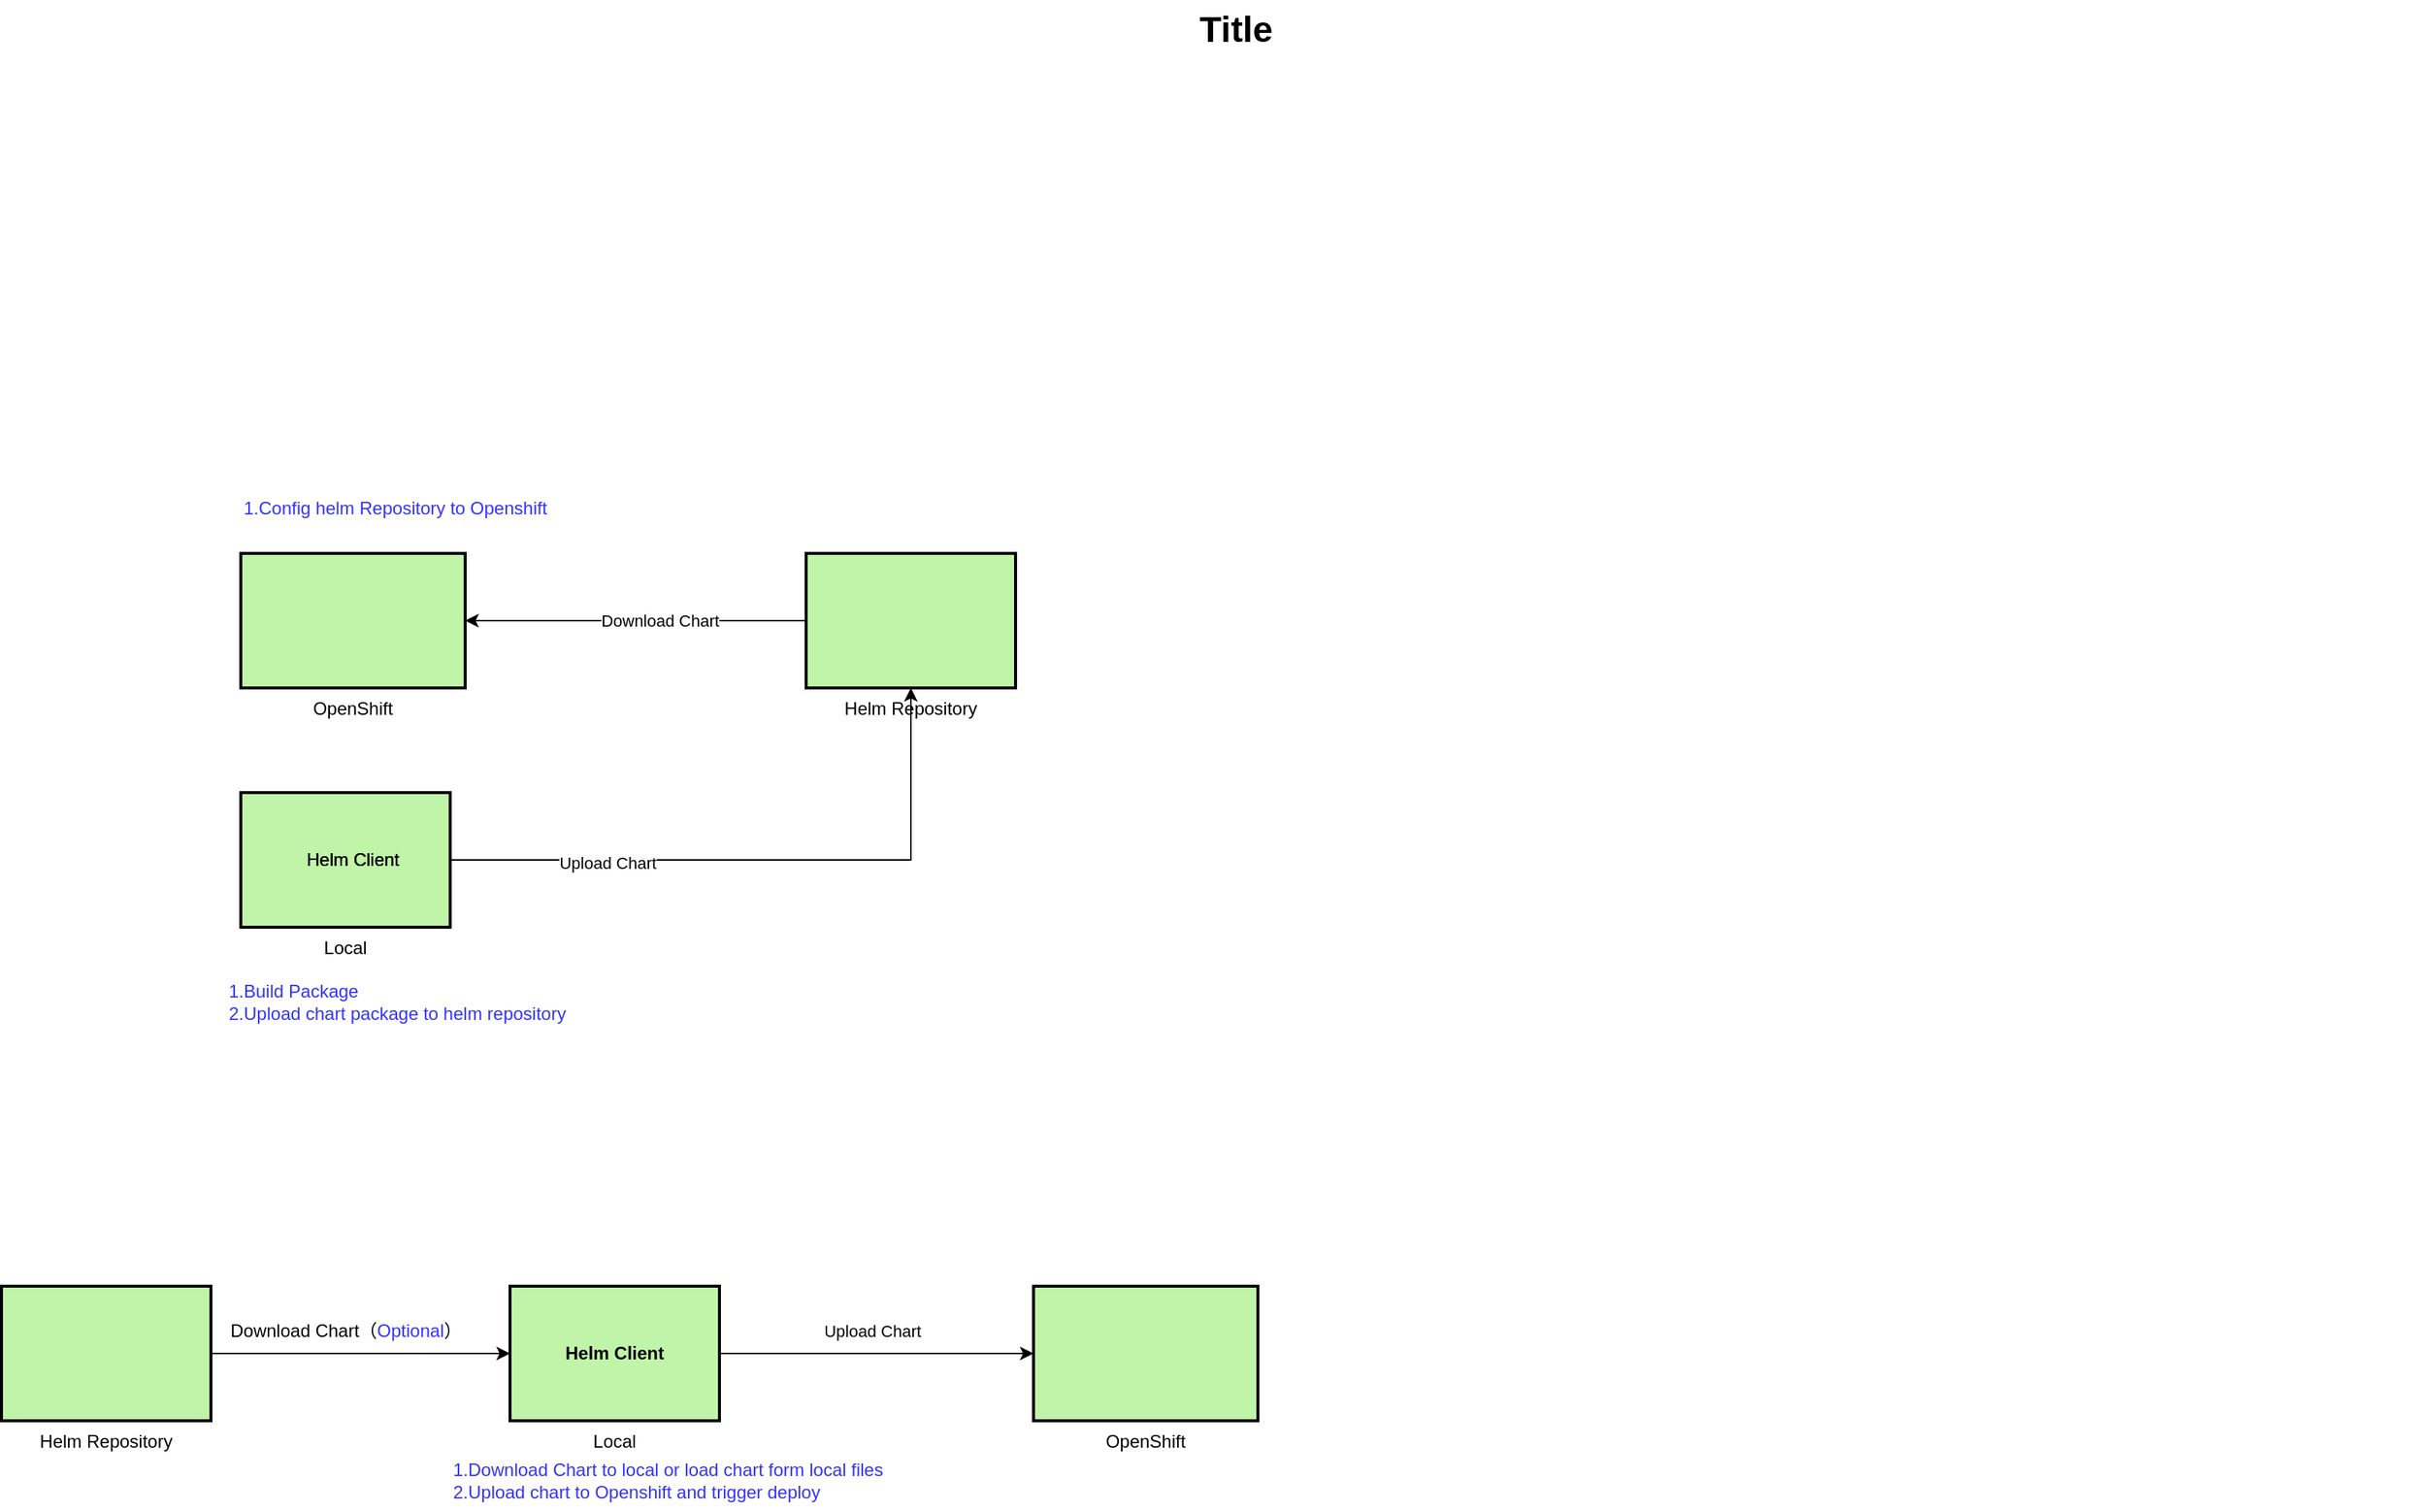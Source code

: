 <mxfile version="18.1.3" type="github">
  <diagram name="Page-1" id="74b105a0-9070-1c63-61bc-23e55f88626e">
    <mxGraphModel dx="1422" dy="786" grid="1" gridSize="10" guides="1" tooltips="1" connect="1" arrows="1" fold="1" page="1" pageScale="1.5" pageWidth="1169" pageHeight="826" background="none" math="0" shadow="0">
      <root>
        <mxCell id="0" style=";html=1;" />
        <mxCell id="1" style=";html=1;" parent="0" />
        <mxCell id="10b056a9c633e61c-4" value="OpenShift" style="strokeWidth=2;dashed=0;align=center;fontSize=12;shape=rect;verticalLabelPosition=bottom;verticalAlign=top;fillColor=#c0f5a9" parent="1" vertex="1">
          <mxGeometry x="210" y="410" width="150" height="90" as="geometry" />
        </mxCell>
        <mxCell id="10b056a9c633e61c-30" value="Title" style="text;strokeColor=none;fillColor=none;html=1;fontSize=24;fontStyle=1;verticalAlign=middle;align=center;" parent="1" vertex="1">
          <mxGeometry x="80" y="40" width="1590" height="40" as="geometry" />
        </mxCell>
        <mxCell id="p1g5kv0qV7LEiEIXIhER-6" style="edgeStyle=orthogonalEdgeStyle;rounded=0;orthogonalLoop=1;jettySize=auto;html=1;" edge="1" parent="1" source="p1g5kv0qV7LEiEIXIhER-1" target="10b056a9c633e61c-4">
          <mxGeometry relative="1" as="geometry" />
        </mxCell>
        <mxCell id="p1g5kv0qV7LEiEIXIhER-7" value="Download Chart" style="edgeLabel;html=1;align=center;verticalAlign=middle;resizable=0;points=[];" vertex="1" connectable="0" parent="p1g5kv0qV7LEiEIXIhER-6">
          <mxGeometry x="-0.14" relative="1" as="geometry">
            <mxPoint as="offset" />
          </mxGeometry>
        </mxCell>
        <mxCell id="p1g5kv0qV7LEiEIXIhER-1" value="Helm Repository" style="strokeWidth=2;dashed=0;align=center;fontSize=12;shape=rect;verticalLabelPosition=bottom;verticalAlign=top;fillColor=#c0f5a9" vertex="1" parent="1">
          <mxGeometry x="588" y="410" width="140" height="90" as="geometry" />
        </mxCell>
        <mxCell id="p1g5kv0qV7LEiEIXIhER-4" style="edgeStyle=orthogonalEdgeStyle;rounded=0;orthogonalLoop=1;jettySize=auto;html=1;" edge="1" parent="1" source="p1g5kv0qV7LEiEIXIhER-3" target="p1g5kv0qV7LEiEIXIhER-1">
          <mxGeometry relative="1" as="geometry" />
        </mxCell>
        <mxCell id="p1g5kv0qV7LEiEIXIhER-5" value="Upload Chart" style="edgeLabel;html=1;align=center;verticalAlign=middle;resizable=0;points=[];" vertex="1" connectable="0" parent="p1g5kv0qV7LEiEIXIhER-4">
          <mxGeometry x="-0.503" y="-2" relative="1" as="geometry">
            <mxPoint as="offset" />
          </mxGeometry>
        </mxCell>
        <mxCell id="p1g5kv0qV7LEiEIXIhER-3" value="Local" style="strokeWidth=2;dashed=0;align=center;fontSize=12;shape=rect;verticalLabelPosition=bottom;verticalAlign=top;fillColor=#c0f5a9" vertex="1" parent="1">
          <mxGeometry x="210" y="570" width="140" height="90" as="geometry" />
        </mxCell>
        <mxCell id="p1g5kv0qV7LEiEIXIhER-8" value="OpenShift" style="strokeWidth=2;dashed=0;align=center;fontSize=12;shape=rect;verticalLabelPosition=bottom;verticalAlign=top;fillColor=#c0f5a9" vertex="1" parent="1">
          <mxGeometry x="740" y="900" width="150" height="90" as="geometry" />
        </mxCell>
        <mxCell id="p1g5kv0qV7LEiEIXIhER-12" style="edgeStyle=orthogonalEdgeStyle;rounded=0;orthogonalLoop=1;jettySize=auto;html=1;" edge="1" parent="1" source="p1g5kv0qV7LEiEIXIhER-14" target="p1g5kv0qV7LEiEIXIhER-8">
          <mxGeometry relative="1" as="geometry">
            <mxPoint x="838" y="870" as="targetPoint" />
          </mxGeometry>
        </mxCell>
        <mxCell id="p1g5kv0qV7LEiEIXIhER-13" value="Upload Chart" style="edgeLabel;html=1;align=center;verticalAlign=middle;resizable=0;points=[];" vertex="1" connectable="0" parent="p1g5kv0qV7LEiEIXIhER-12">
          <mxGeometry x="-0.503" y="-2" relative="1" as="geometry">
            <mxPoint x="50" y="-17" as="offset" />
          </mxGeometry>
        </mxCell>
        <mxCell id="p1g5kv0qV7LEiEIXIhER-14" value="Local" style="strokeWidth=2;dashed=0;align=center;fontSize=12;shape=rect;verticalLabelPosition=bottom;verticalAlign=top;fillColor=#c0f5a9" vertex="1" parent="1">
          <mxGeometry x="390" y="900" width="140" height="90" as="geometry" />
        </mxCell>
        <mxCell id="p1g5kv0qV7LEiEIXIhER-15" value="1.Build Package&lt;br&gt;2.Upload chart package to helm repository" style="text;html=1;strokeColor=none;fillColor=none;align=left;verticalAlign=middle;whiteSpace=wrap;rounded=0;fontColor=#3333FF;" vertex="1" parent="1">
          <mxGeometry x="200" y="690" width="260" height="40" as="geometry" />
        </mxCell>
        <mxCell id="p1g5kv0qV7LEiEIXIhER-16" value="1.Download Chart to local or load chart form local files&lt;br&gt;2.Upload chart to Openshift and trigger deploy" style="text;html=1;strokeColor=none;fillColor=none;align=left;verticalAlign=middle;whiteSpace=wrap;rounded=0;fontColor=#3333FF;" vertex="1" parent="1">
          <mxGeometry x="350" y="1010" width="300" height="40" as="geometry" />
        </mxCell>
        <mxCell id="p1g5kv0qV7LEiEIXIhER-17" value="1.Config helm&amp;nbsp;&lt;span style=&quot;text-align: center;&quot;&gt;Repository to Openshift&lt;/span&gt;" style="text;html=1;strokeColor=none;fillColor=none;align=left;verticalAlign=middle;whiteSpace=wrap;rounded=0;fontColor=#3333FF;" vertex="1" parent="1">
          <mxGeometry x="210" y="360" width="260" height="40" as="geometry" />
        </mxCell>
        <mxCell id="p1g5kv0qV7LEiEIXIhER-23" style="edgeStyle=orthogonalEdgeStyle;rounded=0;orthogonalLoop=1;jettySize=auto;html=1;fontFamily=Helvetica;fontSize=12;fontColor=default;" edge="1" parent="1" source="p1g5kv0qV7LEiEIXIhER-18" target="p1g5kv0qV7LEiEIXIhER-14">
          <mxGeometry relative="1" as="geometry" />
        </mxCell>
        <mxCell id="p1g5kv0qV7LEiEIXIhER-24" value="Download Chart（&lt;font color=&quot;#3333ff&quot;&gt;Optional&lt;/font&gt;）" style="edgeLabel;html=1;align=center;verticalAlign=middle;resizable=0;points=[];fontSize=12;fontFamily=Helvetica;fontColor=default;" vertex="1" connectable="0" parent="p1g5kv0qV7LEiEIXIhER-23">
          <mxGeometry x="-0.12" y="-2" relative="1" as="geometry">
            <mxPoint x="2" y="-17" as="offset" />
          </mxGeometry>
        </mxCell>
        <mxCell id="p1g5kv0qV7LEiEIXIhER-18" value="Helm Repository" style="strokeWidth=2;dashed=0;align=center;fontSize=12;shape=rect;verticalLabelPosition=bottom;verticalAlign=top;fillColor=#c0f5a9" vertex="1" parent="1">
          <mxGeometry x="50" y="900" width="140" height="90" as="geometry" />
        </mxCell>
        <mxCell id="p1g5kv0qV7LEiEIXIhER-19" value="&lt;span style=&quot;color: rgb(0, 0, 0);&quot;&gt;Helm&amp;nbsp;&lt;/span&gt;&lt;font color=&quot;#000000&quot;&gt;Client&lt;/font&gt;" style="text;html=1;strokeColor=none;fillColor=none;align=center;verticalAlign=middle;whiteSpace=wrap;rounded=0;fontColor=#3333FF;" vertex="1" parent="1">
          <mxGeometry x="245" y="600" width="80" height="30" as="geometry" />
        </mxCell>
        <mxCell id="p1g5kv0qV7LEiEIXIhER-20" value="&lt;span style=&quot;color: rgb(0, 0, 0);&quot;&gt;Helm&amp;nbsp;&lt;/span&gt;&lt;font color=&quot;#000000&quot;&gt;Client&lt;/font&gt;" style="text;html=1;strokeColor=none;fillColor=none;align=center;verticalAlign=middle;whiteSpace=wrap;rounded=0;fontColor=#3333FF;fontStyle=1" vertex="1" parent="1">
          <mxGeometry x="420" y="930" width="80" height="30" as="geometry" />
        </mxCell>
        <mxCell id="p1g5kv0qV7LEiEIXIhER-21" value="&lt;span style=&quot;color: rgb(0, 0, 0);&quot;&gt;Helm&amp;nbsp;&lt;/span&gt;&lt;font color=&quot;#000000&quot;&gt;Client&lt;/font&gt;" style="text;html=1;strokeColor=none;fillColor=none;align=center;verticalAlign=middle;whiteSpace=wrap;rounded=0;fontColor=#3333FF;" vertex="1" parent="1">
          <mxGeometry x="245" y="600" width="80" height="30" as="geometry" />
        </mxCell>
        <mxCell id="p1g5kv0qV7LEiEIXIhER-22" value="&lt;span style=&quot;color: rgb(0, 0, 0);&quot;&gt;Helm&amp;nbsp;&lt;/span&gt;&lt;font color=&quot;#000000&quot;&gt;Client&lt;/font&gt;" style="text;html=1;strokeColor=none;fillColor=none;align=center;verticalAlign=middle;whiteSpace=wrap;rounded=0;fontColor=#3333FF;" vertex="1" parent="1">
          <mxGeometry x="245" y="600" width="80" height="30" as="geometry" />
        </mxCell>
      </root>
    </mxGraphModel>
  </diagram>
</mxfile>
